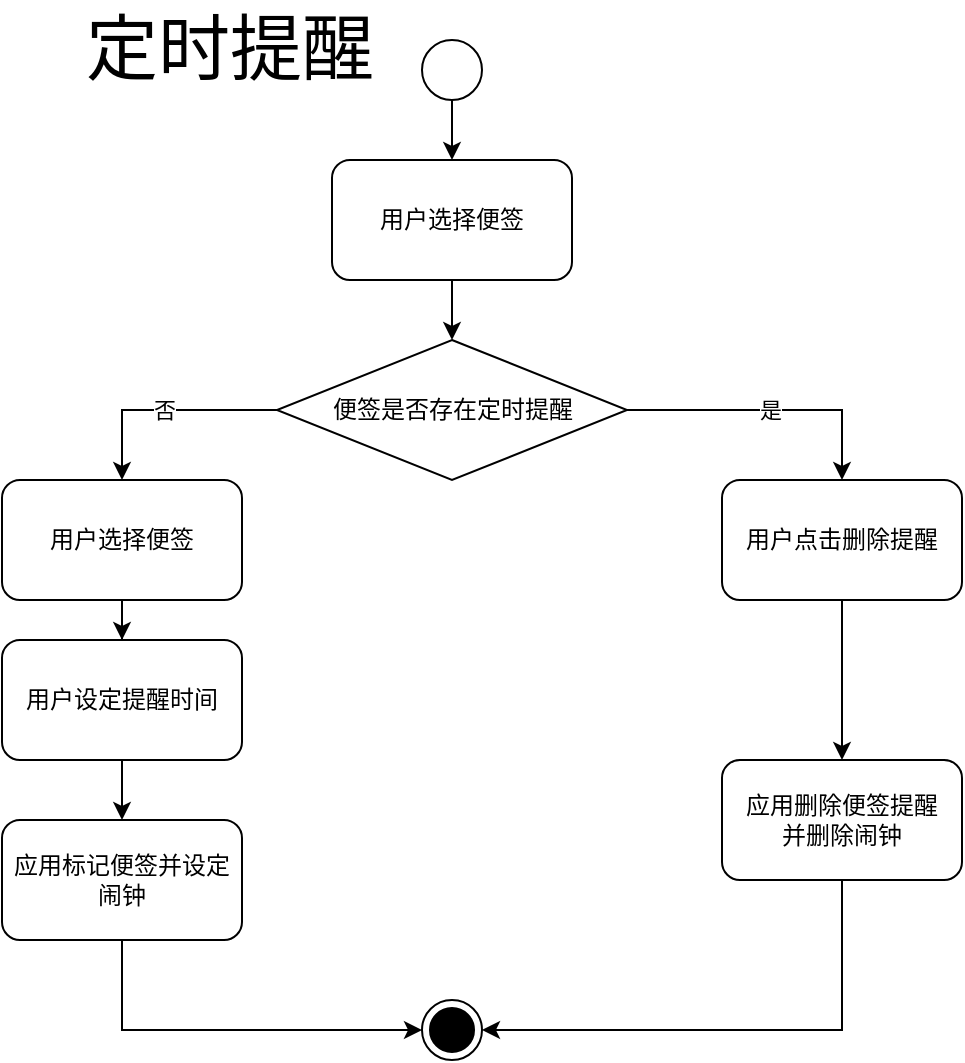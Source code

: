 <mxfile version="12.2.4" pages="1"><diagram id="uF-T-7Y7lTX82gia5l37" name="第 1 页"><mxGraphModel dx="2459" dy="560" grid="1" gridSize="10" guides="1" tooltips="1" connect="1" arrows="1" fold="1" page="1" pageScale="1" pageWidth="827" pageHeight="1169" math="0" shadow="0"><root><mxCell id="0"/><mxCell id="1" parent="0"/><mxCell id="6" value="" style="edgeStyle=orthogonalEdgeStyle;rounded=0;orthogonalLoop=1;jettySize=auto;html=1;" parent="1" source="2" target="5" edge="1"><mxGeometry relative="1" as="geometry"/></mxCell><mxCell id="2" value="" style="ellipse;fillColor=#ffffff;strokeColor=#000000;" parent="1" vertex="1"><mxGeometry x="-1340" y="60" width="30" height="30" as="geometry"/></mxCell><mxCell id="4" value="" style="ellipse;html=1;shape=endState;fillColor=#000000;strokeColor=#000000;" parent="1" vertex="1"><mxGeometry x="-1340" y="540" width="30" height="30" as="geometry"/></mxCell><mxCell id="8" value="" style="edgeStyle=orthogonalEdgeStyle;rounded=0;orthogonalLoop=1;jettySize=auto;html=1;" parent="1" source="5" target="7" edge="1"><mxGeometry relative="1" as="geometry"/></mxCell><mxCell id="5" value="用户选择便签" style="rounded=1;whiteSpace=wrap;html=1;" parent="1" vertex="1"><mxGeometry x="-1385" y="120" width="120" height="60" as="geometry"/></mxCell><mxCell id="11" value="是" style="edgeStyle=orthogonalEdgeStyle;rounded=0;orthogonalLoop=1;jettySize=auto;html=1;exitX=1;exitY=0.5;exitDx=0;exitDy=0;entryX=0.5;entryY=0;entryDx=0;entryDy=0;" parent="1" source="7" target="10" edge="1"><mxGeometry relative="1" as="geometry"/></mxCell><mxCell id="12" value="否" style="edgeStyle=orthogonalEdgeStyle;rounded=0;orthogonalLoop=1;jettySize=auto;html=1;exitX=0;exitY=0.5;exitDx=0;exitDy=0;entryX=0.5;entryY=0;entryDx=0;entryDy=0;" parent="1" source="7" target="9" edge="1"><mxGeometry relative="1" as="geometry"/></mxCell><mxCell id="7" value="便签是否存在定时提醒" style="rhombus;whiteSpace=wrap;html=1;" parent="1" vertex="1"><mxGeometry x="-1412.5" y="210" width="175" height="70" as="geometry"/></mxCell><mxCell id="14" value="" style="edgeStyle=orthogonalEdgeStyle;rounded=0;orthogonalLoop=1;jettySize=auto;html=1;" parent="1" source="9" target="13" edge="1"><mxGeometry relative="1" as="geometry"/></mxCell><mxCell id="9" value="用户选择便签" style="rounded=1;whiteSpace=wrap;html=1;" parent="1" vertex="1"><mxGeometry x="-1550" y="280" width="120" height="60" as="geometry"/></mxCell><mxCell id="16" value="" style="edgeStyle=orthogonalEdgeStyle;rounded=0;orthogonalLoop=1;jettySize=auto;html=1;" parent="1" source="13" target="15" edge="1"><mxGeometry relative="1" as="geometry"/></mxCell><mxCell id="13" value="用户设定提醒时间" style="rounded=1;whiteSpace=wrap;html=1;" parent="1" vertex="1"><mxGeometry x="-1550" y="360" width="120" height="60" as="geometry"/></mxCell><mxCell id="19" style="edgeStyle=orthogonalEdgeStyle;rounded=0;orthogonalLoop=1;jettySize=auto;html=1;exitX=0.5;exitY=1;exitDx=0;exitDy=0;entryX=0;entryY=0.5;entryDx=0;entryDy=0;" parent="1" source="15" target="4" edge="1"><mxGeometry relative="1" as="geometry"/></mxCell><mxCell id="15" value="应用标记便签并设定闹钟" style="rounded=1;whiteSpace=wrap;html=1;" parent="1" vertex="1"><mxGeometry x="-1550" y="450" width="120" height="60" as="geometry"/></mxCell><mxCell id="18" value="" style="edgeStyle=orthogonalEdgeStyle;rounded=0;orthogonalLoop=1;jettySize=auto;html=1;" parent="1" source="10" target="17" edge="1"><mxGeometry relative="1" as="geometry"/></mxCell><mxCell id="10" value="用户点击删除提醒" style="rounded=1;whiteSpace=wrap;html=1;" parent="1" vertex="1"><mxGeometry x="-1190" y="280" width="120" height="60" as="geometry"/></mxCell><mxCell id="20" style="edgeStyle=orthogonalEdgeStyle;rounded=0;orthogonalLoop=1;jettySize=auto;html=1;exitX=0.5;exitY=1;exitDx=0;exitDy=0;entryX=1;entryY=0.5;entryDx=0;entryDy=0;" parent="1" source="17" target="4" edge="1"><mxGeometry relative="1" as="geometry"/></mxCell><mxCell id="17" value="应用删除便签提醒&lt;br&gt;并删除闹钟" style="rounded=1;whiteSpace=wrap;html=1;" parent="1" vertex="1"><mxGeometry x="-1190" y="420" width="120" height="60" as="geometry"/></mxCell><mxCell id="21" value="&lt;font style=&quot;font-size: 36px&quot;&gt;定时提醒&lt;/font&gt;" style="text;html=1;resizable=0;points=[];autosize=1;align=left;verticalAlign=top;spacingTop=-4;" parent="1" vertex="1"><mxGeometry x="-1510" y="40" width="160" height="20" as="geometry"/></mxCell></root></mxGraphModel></diagram></mxfile>